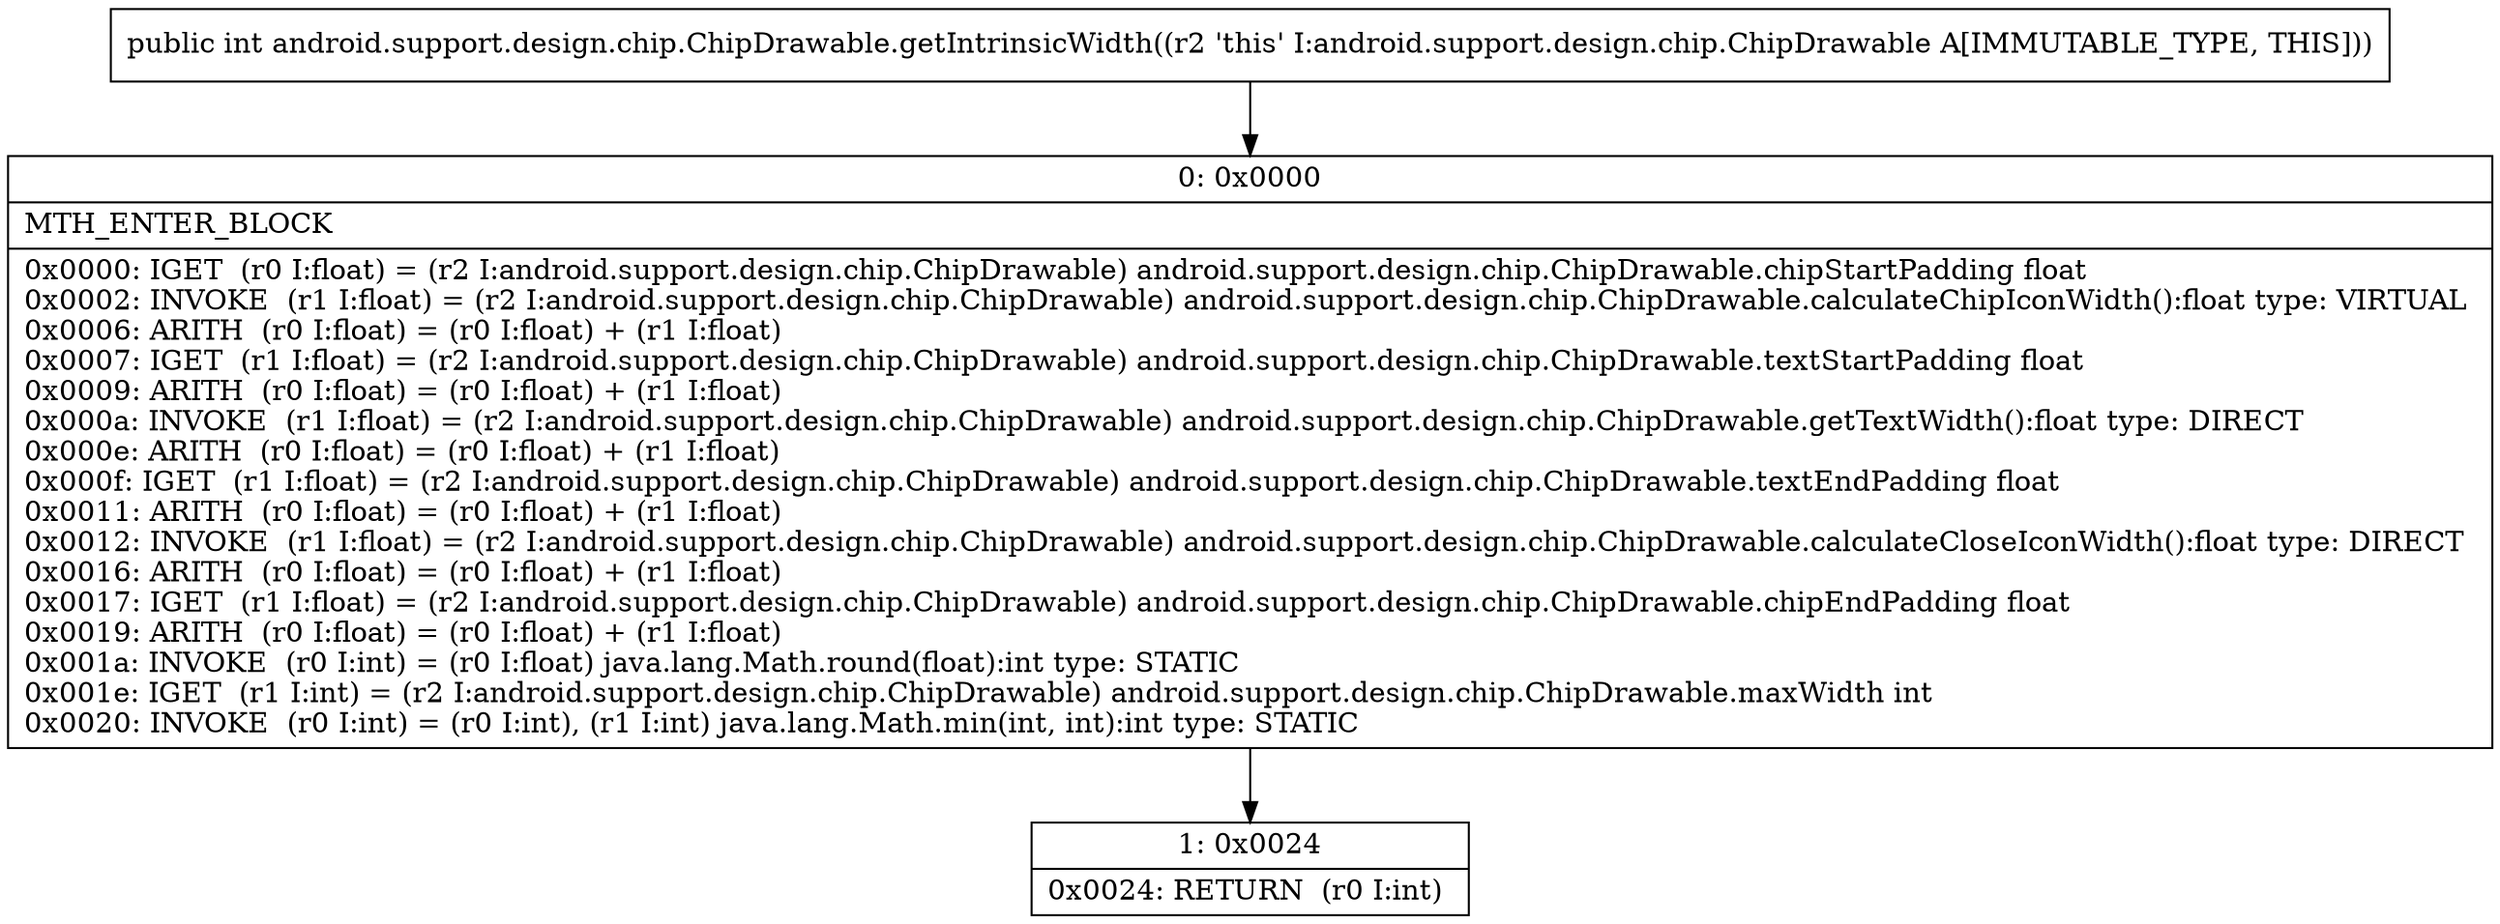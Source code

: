 digraph "CFG forandroid.support.design.chip.ChipDrawable.getIntrinsicWidth()I" {
Node_0 [shape=record,label="{0\:\ 0x0000|MTH_ENTER_BLOCK\l|0x0000: IGET  (r0 I:float) = (r2 I:android.support.design.chip.ChipDrawable) android.support.design.chip.ChipDrawable.chipStartPadding float \l0x0002: INVOKE  (r1 I:float) = (r2 I:android.support.design.chip.ChipDrawable) android.support.design.chip.ChipDrawable.calculateChipIconWidth():float type: VIRTUAL \l0x0006: ARITH  (r0 I:float) = (r0 I:float) + (r1 I:float) \l0x0007: IGET  (r1 I:float) = (r2 I:android.support.design.chip.ChipDrawable) android.support.design.chip.ChipDrawable.textStartPadding float \l0x0009: ARITH  (r0 I:float) = (r0 I:float) + (r1 I:float) \l0x000a: INVOKE  (r1 I:float) = (r2 I:android.support.design.chip.ChipDrawable) android.support.design.chip.ChipDrawable.getTextWidth():float type: DIRECT \l0x000e: ARITH  (r0 I:float) = (r0 I:float) + (r1 I:float) \l0x000f: IGET  (r1 I:float) = (r2 I:android.support.design.chip.ChipDrawable) android.support.design.chip.ChipDrawable.textEndPadding float \l0x0011: ARITH  (r0 I:float) = (r0 I:float) + (r1 I:float) \l0x0012: INVOKE  (r1 I:float) = (r2 I:android.support.design.chip.ChipDrawable) android.support.design.chip.ChipDrawable.calculateCloseIconWidth():float type: DIRECT \l0x0016: ARITH  (r0 I:float) = (r0 I:float) + (r1 I:float) \l0x0017: IGET  (r1 I:float) = (r2 I:android.support.design.chip.ChipDrawable) android.support.design.chip.ChipDrawable.chipEndPadding float \l0x0019: ARITH  (r0 I:float) = (r0 I:float) + (r1 I:float) \l0x001a: INVOKE  (r0 I:int) = (r0 I:float) java.lang.Math.round(float):int type: STATIC \l0x001e: IGET  (r1 I:int) = (r2 I:android.support.design.chip.ChipDrawable) android.support.design.chip.ChipDrawable.maxWidth int \l0x0020: INVOKE  (r0 I:int) = (r0 I:int), (r1 I:int) java.lang.Math.min(int, int):int type: STATIC \l}"];
Node_1 [shape=record,label="{1\:\ 0x0024|0x0024: RETURN  (r0 I:int) \l}"];
MethodNode[shape=record,label="{public int android.support.design.chip.ChipDrawable.getIntrinsicWidth((r2 'this' I:android.support.design.chip.ChipDrawable A[IMMUTABLE_TYPE, THIS])) }"];
MethodNode -> Node_0;
Node_0 -> Node_1;
}

